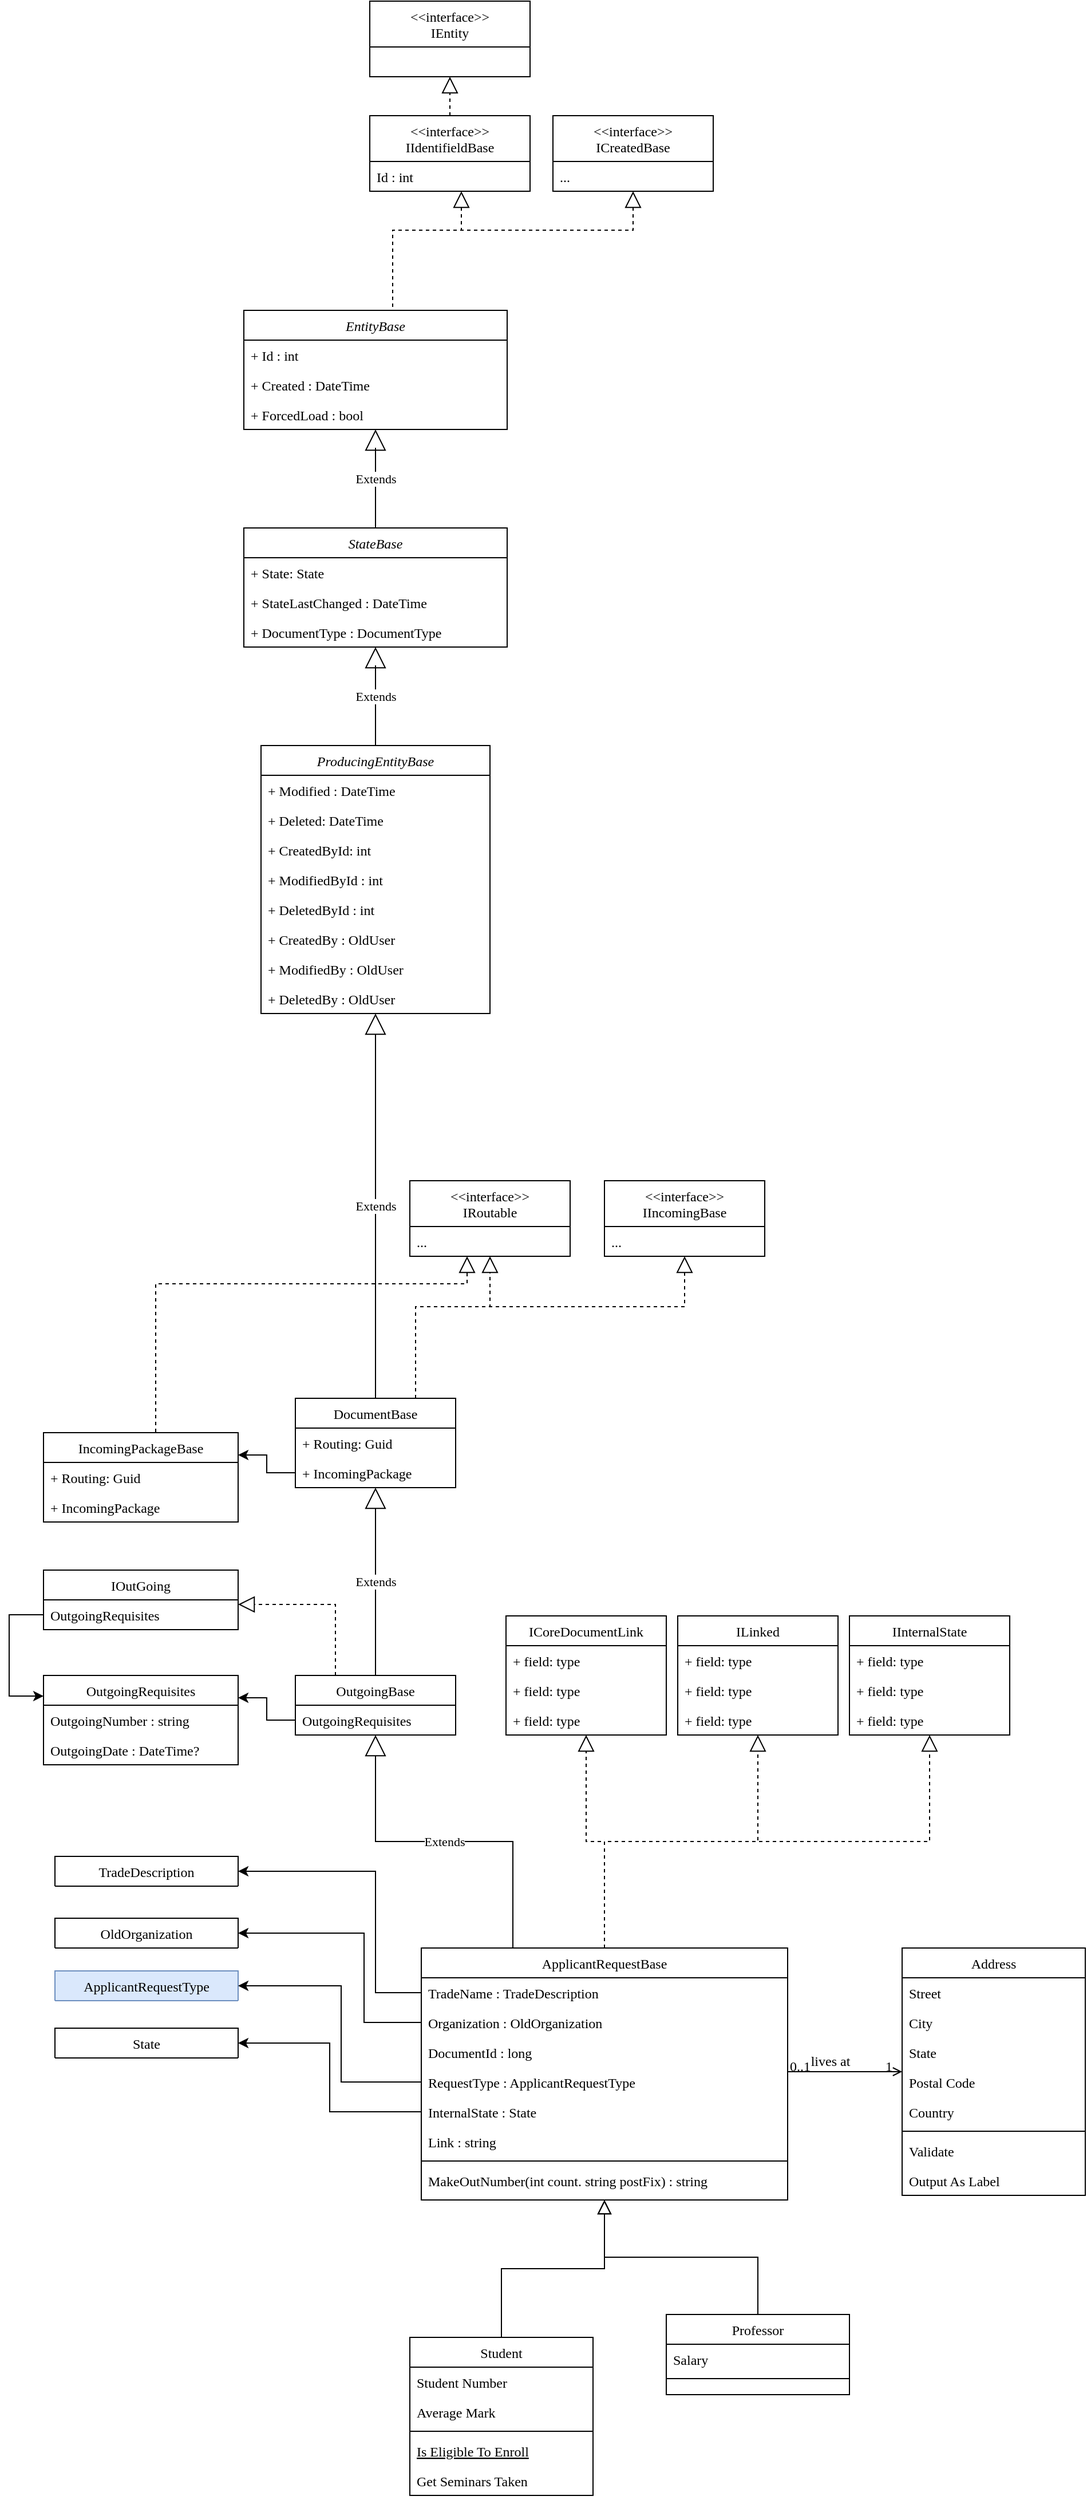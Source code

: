 <mxfile version="20.4.0" type="github">
  <diagram id="C5RBs43oDa-KdzZeNtuy" name="Page-1">
    <mxGraphModel dx="1900" dy="3337" grid="1" gridSize="10" guides="1" tooltips="1" connect="1" arrows="1" fold="1" page="1" pageScale="1" pageWidth="827" pageHeight="1169" math="0" shadow="0">
      <root>
        <mxCell id="WIyWlLk6GJQsqaUBKTNV-0" />
        <mxCell id="WIyWlLk6GJQsqaUBKTNV-1" parent="WIyWlLk6GJQsqaUBKTNV-0" />
        <mxCell id="zkfFHV4jXpPFQw0GAbJ--0" value="ApplicantRequestBase" style="swimlane;fontStyle=0;align=center;verticalAlign=top;childLayout=stackLayout;horizontal=1;startSize=26;horizontalStack=0;resizeParent=1;resizeLast=0;collapsible=1;marginBottom=0;rounded=0;shadow=0;strokeWidth=1;fontFamily=Verdana;" parent="WIyWlLk6GJQsqaUBKTNV-1" vertex="1">
          <mxGeometry x="120" y="120" width="320" height="220" as="geometry">
            <mxRectangle x="230" y="140" width="160" height="26" as="alternateBounds" />
          </mxGeometry>
        </mxCell>
        <mxCell id="zkfFHV4jXpPFQw0GAbJ--1" value="TradeName : TradeDescription" style="text;align=left;verticalAlign=top;spacingLeft=4;spacingRight=4;overflow=hidden;rotatable=0;points=[[0,0.5],[1,0.5]];portConstraint=eastwest;fontFamily=Verdana;" parent="zkfFHV4jXpPFQw0GAbJ--0" vertex="1">
          <mxGeometry y="26" width="320" height="26" as="geometry" />
        </mxCell>
        <mxCell id="zkfFHV4jXpPFQw0GAbJ--2" value="Organization : OldOrganization" style="text;align=left;verticalAlign=top;spacingLeft=4;spacingRight=4;overflow=hidden;rotatable=0;points=[[0,0.5],[1,0.5]];portConstraint=eastwest;rounded=0;shadow=0;html=0;fontFamily=Verdana;" parent="zkfFHV4jXpPFQw0GAbJ--0" vertex="1">
          <mxGeometry y="52" width="320" height="26" as="geometry" />
        </mxCell>
        <mxCell id="zkfFHV4jXpPFQw0GAbJ--3" value="DocumentId : long" style="text;align=left;verticalAlign=top;spacingLeft=4;spacingRight=4;overflow=hidden;rotatable=0;points=[[0,0.5],[1,0.5]];portConstraint=eastwest;rounded=0;shadow=0;html=0;fontFamily=Verdana;" parent="zkfFHV4jXpPFQw0GAbJ--0" vertex="1">
          <mxGeometry y="78" width="320" height="26" as="geometry" />
        </mxCell>
        <mxCell id="96hk8IAAOX7AO58MwP5Q-20" value="RequestType : ApplicantRequestType" style="text;strokeColor=none;fillColor=none;align=left;verticalAlign=top;spacingLeft=4;spacingRight=4;overflow=hidden;rotatable=0;points=[[0,0.5],[1,0.5]];portConstraint=eastwest;fontFamily=Verdana;" vertex="1" parent="zkfFHV4jXpPFQw0GAbJ--0">
          <mxGeometry y="104" width="320" height="26" as="geometry" />
        </mxCell>
        <mxCell id="96hk8IAAOX7AO58MwP5Q-19" value="InternalState : State" style="text;strokeColor=none;fillColor=none;align=left;verticalAlign=top;spacingLeft=4;spacingRight=4;overflow=hidden;rotatable=0;points=[[0,0.5],[1,0.5]];portConstraint=eastwest;fontFamily=Verdana;" vertex="1" parent="zkfFHV4jXpPFQw0GAbJ--0">
          <mxGeometry y="130" width="320" height="26" as="geometry" />
        </mxCell>
        <mxCell id="96hk8IAAOX7AO58MwP5Q-27" value="Link : string" style="text;strokeColor=none;fillColor=none;align=left;verticalAlign=top;spacingLeft=4;spacingRight=4;overflow=hidden;rotatable=0;points=[[0,0.5],[1,0.5]];portConstraint=eastwest;fontFamily=Verdana;" vertex="1" parent="zkfFHV4jXpPFQw0GAbJ--0">
          <mxGeometry y="156" width="320" height="26" as="geometry" />
        </mxCell>
        <mxCell id="zkfFHV4jXpPFQw0GAbJ--4" value="" style="line;html=1;strokeWidth=1;align=left;verticalAlign=middle;spacingTop=-1;spacingLeft=3;spacingRight=3;rotatable=0;labelPosition=right;points=[];portConstraint=eastwest;fontFamily=Verdana;" parent="zkfFHV4jXpPFQw0GAbJ--0" vertex="1">
          <mxGeometry y="182" width="320" height="8" as="geometry" />
        </mxCell>
        <mxCell id="zkfFHV4jXpPFQw0GAbJ--5" value="MakeOutNumber(int count. string postFix) : string" style="text;align=left;verticalAlign=top;spacingLeft=4;spacingRight=4;overflow=hidden;rotatable=0;points=[[0,0.5],[1,0.5]];portConstraint=eastwest;fontFamily=Verdana;" parent="zkfFHV4jXpPFQw0GAbJ--0" vertex="1">
          <mxGeometry y="190" width="320" height="26" as="geometry" />
        </mxCell>
        <mxCell id="zkfFHV4jXpPFQw0GAbJ--6" value="Student" style="swimlane;fontStyle=0;align=center;verticalAlign=top;childLayout=stackLayout;horizontal=1;startSize=26;horizontalStack=0;resizeParent=1;resizeLast=0;collapsible=1;marginBottom=0;rounded=0;shadow=0;strokeWidth=1;fontFamily=Verdana;" parent="WIyWlLk6GJQsqaUBKTNV-1" vertex="1">
          <mxGeometry x="110" y="460" width="160" height="138" as="geometry">
            <mxRectangle x="130" y="380" width="160" height="26" as="alternateBounds" />
          </mxGeometry>
        </mxCell>
        <mxCell id="zkfFHV4jXpPFQw0GAbJ--7" value="Student Number" style="text;align=left;verticalAlign=top;spacingLeft=4;spacingRight=4;overflow=hidden;rotatable=0;points=[[0,0.5],[1,0.5]];portConstraint=eastwest;fontFamily=Verdana;" parent="zkfFHV4jXpPFQw0GAbJ--6" vertex="1">
          <mxGeometry y="26" width="160" height="26" as="geometry" />
        </mxCell>
        <mxCell id="zkfFHV4jXpPFQw0GAbJ--8" value="Average Mark" style="text;align=left;verticalAlign=top;spacingLeft=4;spacingRight=4;overflow=hidden;rotatable=0;points=[[0,0.5],[1,0.5]];portConstraint=eastwest;rounded=0;shadow=0;html=0;fontFamily=Verdana;" parent="zkfFHV4jXpPFQw0GAbJ--6" vertex="1">
          <mxGeometry y="52" width="160" height="26" as="geometry" />
        </mxCell>
        <mxCell id="zkfFHV4jXpPFQw0GAbJ--9" value="" style="line;html=1;strokeWidth=1;align=left;verticalAlign=middle;spacingTop=-1;spacingLeft=3;spacingRight=3;rotatable=0;labelPosition=right;points=[];portConstraint=eastwest;fontFamily=Verdana;" parent="zkfFHV4jXpPFQw0GAbJ--6" vertex="1">
          <mxGeometry y="78" width="160" height="8" as="geometry" />
        </mxCell>
        <mxCell id="zkfFHV4jXpPFQw0GAbJ--10" value="Is Eligible To Enroll" style="text;align=left;verticalAlign=top;spacingLeft=4;spacingRight=4;overflow=hidden;rotatable=0;points=[[0,0.5],[1,0.5]];portConstraint=eastwest;fontStyle=4;fontFamily=Verdana;" parent="zkfFHV4jXpPFQw0GAbJ--6" vertex="1">
          <mxGeometry y="86" width="160" height="26" as="geometry" />
        </mxCell>
        <mxCell id="zkfFHV4jXpPFQw0GAbJ--11" value="Get Seminars Taken" style="text;align=left;verticalAlign=top;spacingLeft=4;spacingRight=4;overflow=hidden;rotatable=0;points=[[0,0.5],[1,0.5]];portConstraint=eastwest;fontFamily=Verdana;" parent="zkfFHV4jXpPFQw0GAbJ--6" vertex="1">
          <mxGeometry y="112" width="160" height="26" as="geometry" />
        </mxCell>
        <mxCell id="zkfFHV4jXpPFQw0GAbJ--12" value="" style="endArrow=block;endSize=10;endFill=0;shadow=0;strokeWidth=1;rounded=0;edgeStyle=elbowEdgeStyle;elbow=vertical;fontFamily=Verdana;" parent="WIyWlLk6GJQsqaUBKTNV-1" source="zkfFHV4jXpPFQw0GAbJ--6" target="zkfFHV4jXpPFQw0GAbJ--0" edge="1">
          <mxGeometry width="160" relative="1" as="geometry">
            <mxPoint x="200" y="203" as="sourcePoint" />
            <mxPoint x="200" y="203" as="targetPoint" />
          </mxGeometry>
        </mxCell>
        <mxCell id="zkfFHV4jXpPFQw0GAbJ--13" value="Professor" style="swimlane;fontStyle=0;align=center;verticalAlign=top;childLayout=stackLayout;horizontal=1;startSize=26;horizontalStack=0;resizeParent=1;resizeLast=0;collapsible=1;marginBottom=0;rounded=0;shadow=0;strokeWidth=1;fontFamily=Verdana;" parent="WIyWlLk6GJQsqaUBKTNV-1" vertex="1">
          <mxGeometry x="334" y="440" width="160" height="70" as="geometry">
            <mxRectangle x="340" y="380" width="170" height="26" as="alternateBounds" />
          </mxGeometry>
        </mxCell>
        <mxCell id="zkfFHV4jXpPFQw0GAbJ--14" value="Salary" style="text;align=left;verticalAlign=top;spacingLeft=4;spacingRight=4;overflow=hidden;rotatable=0;points=[[0,0.5],[1,0.5]];portConstraint=eastwest;fontFamily=Verdana;" parent="zkfFHV4jXpPFQw0GAbJ--13" vertex="1">
          <mxGeometry y="26" width="160" height="26" as="geometry" />
        </mxCell>
        <mxCell id="zkfFHV4jXpPFQw0GAbJ--15" value="" style="line;html=1;strokeWidth=1;align=left;verticalAlign=middle;spacingTop=-1;spacingLeft=3;spacingRight=3;rotatable=0;labelPosition=right;points=[];portConstraint=eastwest;fontFamily=Verdana;" parent="zkfFHV4jXpPFQw0GAbJ--13" vertex="1">
          <mxGeometry y="52" width="160" height="8" as="geometry" />
        </mxCell>
        <mxCell id="zkfFHV4jXpPFQw0GAbJ--16" value="" style="endArrow=block;endSize=10;endFill=0;shadow=0;strokeWidth=1;rounded=0;edgeStyle=elbowEdgeStyle;elbow=vertical;fontFamily=Verdana;" parent="WIyWlLk6GJQsqaUBKTNV-1" source="zkfFHV4jXpPFQw0GAbJ--13" target="zkfFHV4jXpPFQw0GAbJ--0" edge="1">
          <mxGeometry width="160" relative="1" as="geometry">
            <mxPoint x="210" y="373" as="sourcePoint" />
            <mxPoint x="310" y="271" as="targetPoint" />
          </mxGeometry>
        </mxCell>
        <mxCell id="zkfFHV4jXpPFQw0GAbJ--17" value="Address" style="swimlane;fontStyle=0;align=center;verticalAlign=top;childLayout=stackLayout;horizontal=1;startSize=26;horizontalStack=0;resizeParent=1;resizeLast=0;collapsible=1;marginBottom=0;rounded=0;shadow=0;strokeWidth=1;fontFamily=Verdana;" parent="WIyWlLk6GJQsqaUBKTNV-1" vertex="1">
          <mxGeometry x="540" y="120" width="160" height="216" as="geometry">
            <mxRectangle x="550" y="140" width="160" height="26" as="alternateBounds" />
          </mxGeometry>
        </mxCell>
        <mxCell id="zkfFHV4jXpPFQw0GAbJ--18" value="Street" style="text;align=left;verticalAlign=top;spacingLeft=4;spacingRight=4;overflow=hidden;rotatable=0;points=[[0,0.5],[1,0.5]];portConstraint=eastwest;fontFamily=Verdana;" parent="zkfFHV4jXpPFQw0GAbJ--17" vertex="1">
          <mxGeometry y="26" width="160" height="26" as="geometry" />
        </mxCell>
        <mxCell id="zkfFHV4jXpPFQw0GAbJ--19" value="City" style="text;align=left;verticalAlign=top;spacingLeft=4;spacingRight=4;overflow=hidden;rotatable=0;points=[[0,0.5],[1,0.5]];portConstraint=eastwest;rounded=0;shadow=0;html=0;fontFamily=Verdana;" parent="zkfFHV4jXpPFQw0GAbJ--17" vertex="1">
          <mxGeometry y="52" width="160" height="26" as="geometry" />
        </mxCell>
        <mxCell id="zkfFHV4jXpPFQw0GAbJ--20" value="State" style="text;align=left;verticalAlign=top;spacingLeft=4;spacingRight=4;overflow=hidden;rotatable=0;points=[[0,0.5],[1,0.5]];portConstraint=eastwest;rounded=0;shadow=0;html=0;fontFamily=Verdana;" parent="zkfFHV4jXpPFQw0GAbJ--17" vertex="1">
          <mxGeometry y="78" width="160" height="26" as="geometry" />
        </mxCell>
        <mxCell id="zkfFHV4jXpPFQw0GAbJ--21" value="Postal Code" style="text;align=left;verticalAlign=top;spacingLeft=4;spacingRight=4;overflow=hidden;rotatable=0;points=[[0,0.5],[1,0.5]];portConstraint=eastwest;rounded=0;shadow=0;html=0;fontFamily=Verdana;" parent="zkfFHV4jXpPFQw0GAbJ--17" vertex="1">
          <mxGeometry y="104" width="160" height="26" as="geometry" />
        </mxCell>
        <mxCell id="zkfFHV4jXpPFQw0GAbJ--22" value="Country" style="text;align=left;verticalAlign=top;spacingLeft=4;spacingRight=4;overflow=hidden;rotatable=0;points=[[0,0.5],[1,0.5]];portConstraint=eastwest;rounded=0;shadow=0;html=0;fontFamily=Verdana;" parent="zkfFHV4jXpPFQw0GAbJ--17" vertex="1">
          <mxGeometry y="130" width="160" height="26" as="geometry" />
        </mxCell>
        <mxCell id="zkfFHV4jXpPFQw0GAbJ--23" value="" style="line;html=1;strokeWidth=1;align=left;verticalAlign=middle;spacingTop=-1;spacingLeft=3;spacingRight=3;rotatable=0;labelPosition=right;points=[];portConstraint=eastwest;fontFamily=Verdana;" parent="zkfFHV4jXpPFQw0GAbJ--17" vertex="1">
          <mxGeometry y="156" width="160" height="8" as="geometry" />
        </mxCell>
        <mxCell id="zkfFHV4jXpPFQw0GAbJ--24" value="Validate" style="text;align=left;verticalAlign=top;spacingLeft=4;spacingRight=4;overflow=hidden;rotatable=0;points=[[0,0.5],[1,0.5]];portConstraint=eastwest;fontFamily=Verdana;" parent="zkfFHV4jXpPFQw0GAbJ--17" vertex="1">
          <mxGeometry y="164" width="160" height="26" as="geometry" />
        </mxCell>
        <mxCell id="zkfFHV4jXpPFQw0GAbJ--25" value="Output As Label" style="text;align=left;verticalAlign=top;spacingLeft=4;spacingRight=4;overflow=hidden;rotatable=0;points=[[0,0.5],[1,0.5]];portConstraint=eastwest;fontFamily=Verdana;" parent="zkfFHV4jXpPFQw0GAbJ--17" vertex="1">
          <mxGeometry y="190" width="160" height="26" as="geometry" />
        </mxCell>
        <mxCell id="zkfFHV4jXpPFQw0GAbJ--26" value="" style="endArrow=open;shadow=0;strokeWidth=1;rounded=0;endFill=1;edgeStyle=elbowEdgeStyle;elbow=vertical;fontFamily=Verdana;" parent="WIyWlLk6GJQsqaUBKTNV-1" source="zkfFHV4jXpPFQw0GAbJ--0" target="zkfFHV4jXpPFQw0GAbJ--17" edge="1">
          <mxGeometry x="0.5" y="41" relative="1" as="geometry">
            <mxPoint x="380" y="192" as="sourcePoint" />
            <mxPoint x="540" y="192" as="targetPoint" />
            <mxPoint x="-40" y="32" as="offset" />
          </mxGeometry>
        </mxCell>
        <mxCell id="zkfFHV4jXpPFQw0GAbJ--27" value="0..1" style="resizable=0;align=left;verticalAlign=bottom;labelBackgroundColor=none;fontSize=12;fontFamily=Verdana;" parent="zkfFHV4jXpPFQw0GAbJ--26" connectable="0" vertex="1">
          <mxGeometry x="-1" relative="1" as="geometry">
            <mxPoint y="4" as="offset" />
          </mxGeometry>
        </mxCell>
        <mxCell id="zkfFHV4jXpPFQw0GAbJ--28" value="1" style="resizable=0;align=right;verticalAlign=bottom;labelBackgroundColor=none;fontSize=12;fontFamily=Verdana;" parent="zkfFHV4jXpPFQw0GAbJ--26" connectable="0" vertex="1">
          <mxGeometry x="1" relative="1" as="geometry">
            <mxPoint x="-7" y="4" as="offset" />
          </mxGeometry>
        </mxCell>
        <mxCell id="zkfFHV4jXpPFQw0GAbJ--29" value="lives at" style="text;html=1;resizable=0;points=[];;align=center;verticalAlign=middle;labelBackgroundColor=none;rounded=0;shadow=0;strokeWidth=1;fontSize=12;fontFamily=Verdana;" parent="zkfFHV4jXpPFQw0GAbJ--26" vertex="1" connectable="0">
          <mxGeometry x="0.5" y="49" relative="1" as="geometry">
            <mxPoint x="-38" y="40" as="offset" />
          </mxGeometry>
        </mxCell>
        <mxCell id="96hk8IAAOX7AO58MwP5Q-0" value="TradeDescription" style="swimlane;fontStyle=0;align=center;verticalAlign=top;childLayout=stackLayout;horizontal=1;startSize=26;horizontalStack=0;resizeParent=1;resizeLast=0;collapsible=1;marginBottom=0;rounded=0;shadow=0;strokeWidth=1;fontFamily=Verdana;" vertex="1" collapsed="1" parent="WIyWlLk6GJQsqaUBKTNV-1">
          <mxGeometry x="-200" y="40" width="160" height="26" as="geometry">
            <mxRectangle x="-170" y="70" width="160" height="90" as="alternateBounds" />
          </mxGeometry>
        </mxCell>
        <mxCell id="96hk8IAAOX7AO58MwP5Q-1" value="Street" style="text;align=left;verticalAlign=top;spacingLeft=4;spacingRight=4;overflow=hidden;rotatable=0;points=[[0,0.5],[1,0.5]];portConstraint=eastwest;" vertex="1" parent="96hk8IAAOX7AO58MwP5Q-0">
          <mxGeometry y="26" width="160" height="26" as="geometry" />
        </mxCell>
        <mxCell id="96hk8IAAOX7AO58MwP5Q-6" value="" style="line;html=1;strokeWidth=1;align=left;verticalAlign=middle;spacingTop=-1;spacingLeft=3;spacingRight=3;rotatable=0;labelPosition=right;points=[];portConstraint=eastwest;" vertex="1" parent="96hk8IAAOX7AO58MwP5Q-0">
          <mxGeometry y="52" width="160" height="8" as="geometry" />
        </mxCell>
        <mxCell id="96hk8IAAOX7AO58MwP5Q-8" value="ff" style="text;align=left;verticalAlign=top;spacingLeft=4;spacingRight=4;overflow=hidden;rotatable=0;points=[[0,0.5],[1,0.5]];portConstraint=eastwest;" vertex="1" parent="96hk8IAAOX7AO58MwP5Q-0">
          <mxGeometry y="60" width="160" height="26" as="geometry" />
        </mxCell>
        <mxCell id="96hk8IAAOX7AO58MwP5Q-9" style="edgeStyle=orthogonalEdgeStyle;rounded=0;orthogonalLoop=1;jettySize=auto;html=1;entryX=1;entryY=0.5;entryDx=0;entryDy=0;fontFamily=Verdana;" edge="1" parent="WIyWlLk6GJQsqaUBKTNV-1" source="zkfFHV4jXpPFQw0GAbJ--1" target="96hk8IAAOX7AO58MwP5Q-0">
          <mxGeometry relative="1" as="geometry">
            <Array as="points">
              <mxPoint x="80" y="159" />
              <mxPoint x="80" y="53" />
            </Array>
          </mxGeometry>
        </mxCell>
        <mxCell id="96hk8IAAOX7AO58MwP5Q-10" value="OldOrganization" style="swimlane;fontStyle=0;align=center;verticalAlign=top;childLayout=stackLayout;horizontal=1;startSize=26;horizontalStack=0;resizeParent=1;resizeLast=0;collapsible=1;marginBottom=0;rounded=0;shadow=0;strokeWidth=1;fontFamily=Verdana;" vertex="1" collapsed="1" parent="WIyWlLk6GJQsqaUBKTNV-1">
          <mxGeometry x="-200" y="94" width="160" height="26" as="geometry">
            <mxRectangle x="-170" y="70" width="160" height="90" as="alternateBounds" />
          </mxGeometry>
        </mxCell>
        <mxCell id="96hk8IAAOX7AO58MwP5Q-11" value="Street" style="text;align=left;verticalAlign=top;spacingLeft=4;spacingRight=4;overflow=hidden;rotatable=0;points=[[0,0.5],[1,0.5]];portConstraint=eastwest;" vertex="1" parent="96hk8IAAOX7AO58MwP5Q-10">
          <mxGeometry y="26" width="160" height="26" as="geometry" />
        </mxCell>
        <mxCell id="96hk8IAAOX7AO58MwP5Q-12" value="" style="line;html=1;strokeWidth=1;align=left;verticalAlign=middle;spacingTop=-1;spacingLeft=3;spacingRight=3;rotatable=0;labelPosition=right;points=[];portConstraint=eastwest;" vertex="1" parent="96hk8IAAOX7AO58MwP5Q-10">
          <mxGeometry y="52" width="160" height="8" as="geometry" />
        </mxCell>
        <mxCell id="96hk8IAAOX7AO58MwP5Q-13" value="ff" style="text;align=left;verticalAlign=top;spacingLeft=4;spacingRight=4;overflow=hidden;rotatable=0;points=[[0,0.5],[1,0.5]];portConstraint=eastwest;" vertex="1" parent="96hk8IAAOX7AO58MwP5Q-10">
          <mxGeometry y="60" width="160" height="26" as="geometry" />
        </mxCell>
        <mxCell id="96hk8IAAOX7AO58MwP5Q-14" style="edgeStyle=orthogonalEdgeStyle;rounded=0;orthogonalLoop=1;jettySize=auto;html=1;entryX=1;entryY=0.5;entryDx=0;entryDy=0;fontFamily=Verdana;" edge="1" parent="WIyWlLk6GJQsqaUBKTNV-1" source="zkfFHV4jXpPFQw0GAbJ--2" target="96hk8IAAOX7AO58MwP5Q-10">
          <mxGeometry relative="1" as="geometry">
            <Array as="points">
              <mxPoint x="70" y="185" />
              <mxPoint x="70" y="107" />
            </Array>
          </mxGeometry>
        </mxCell>
        <mxCell id="96hk8IAAOX7AO58MwP5Q-15" value="ApplicantRequestType" style="swimlane;fontStyle=0;align=center;verticalAlign=top;childLayout=stackLayout;horizontal=1;startSize=26;horizontalStack=0;resizeParent=1;resizeLast=0;collapsible=1;marginBottom=0;rounded=0;shadow=0;strokeWidth=1;fillColor=#dae8fc;strokeColor=#6c8ebf;fontFamily=Verdana;" vertex="1" collapsed="1" parent="WIyWlLk6GJQsqaUBKTNV-1">
          <mxGeometry x="-200" y="140" width="160" height="26" as="geometry">
            <mxRectangle x="-170" y="70" width="160" height="90" as="alternateBounds" />
          </mxGeometry>
        </mxCell>
        <mxCell id="96hk8IAAOX7AO58MwP5Q-16" value="Street" style="text;align=left;verticalAlign=top;spacingLeft=4;spacingRight=4;overflow=hidden;rotatable=0;points=[[0,0.5],[1,0.5]];portConstraint=eastwest;" vertex="1" parent="96hk8IAAOX7AO58MwP5Q-15">
          <mxGeometry y="26" width="160" height="26" as="geometry" />
        </mxCell>
        <mxCell id="96hk8IAAOX7AO58MwP5Q-17" value="" style="line;html=1;strokeWidth=1;align=left;verticalAlign=middle;spacingTop=-1;spacingLeft=3;spacingRight=3;rotatable=0;labelPosition=right;points=[];portConstraint=eastwest;" vertex="1" parent="96hk8IAAOX7AO58MwP5Q-15">
          <mxGeometry y="52" width="160" height="8" as="geometry" />
        </mxCell>
        <mxCell id="96hk8IAAOX7AO58MwP5Q-18" value="ff" style="text;align=left;verticalAlign=top;spacingLeft=4;spacingRight=4;overflow=hidden;rotatable=0;points=[[0,0.5],[1,0.5]];portConstraint=eastwest;" vertex="1" parent="96hk8IAAOX7AO58MwP5Q-15">
          <mxGeometry y="60" width="160" height="26" as="geometry" />
        </mxCell>
        <mxCell id="96hk8IAAOX7AO58MwP5Q-21" style="edgeStyle=orthogonalEdgeStyle;rounded=0;orthogonalLoop=1;jettySize=auto;html=1;entryX=1;entryY=0.5;entryDx=0;entryDy=0;fontFamily=Verdana;" edge="1" parent="WIyWlLk6GJQsqaUBKTNV-1" source="96hk8IAAOX7AO58MwP5Q-20" target="96hk8IAAOX7AO58MwP5Q-15">
          <mxGeometry relative="1" as="geometry">
            <Array as="points">
              <mxPoint x="50" y="237" />
              <mxPoint x="50" y="153" />
            </Array>
          </mxGeometry>
        </mxCell>
        <mxCell id="96hk8IAAOX7AO58MwP5Q-22" value="State" style="swimlane;fontStyle=0;align=center;verticalAlign=top;childLayout=stackLayout;horizontal=1;startSize=26;horizontalStack=0;resizeParent=1;resizeLast=0;collapsible=1;marginBottom=0;rounded=0;shadow=0;strokeWidth=1;fontFamily=Verdana;" vertex="1" collapsed="1" parent="WIyWlLk6GJQsqaUBKTNV-1">
          <mxGeometry x="-200" y="190" width="160" height="26" as="geometry">
            <mxRectangle x="-170" y="70" width="160" height="90" as="alternateBounds" />
          </mxGeometry>
        </mxCell>
        <mxCell id="96hk8IAAOX7AO58MwP5Q-23" value="Street" style="text;align=left;verticalAlign=top;spacingLeft=4;spacingRight=4;overflow=hidden;rotatable=0;points=[[0,0.5],[1,0.5]];portConstraint=eastwest;" vertex="1" parent="96hk8IAAOX7AO58MwP5Q-22">
          <mxGeometry y="26" width="160" height="26" as="geometry" />
        </mxCell>
        <mxCell id="96hk8IAAOX7AO58MwP5Q-24" value="" style="line;html=1;strokeWidth=1;align=left;verticalAlign=middle;spacingTop=-1;spacingLeft=3;spacingRight=3;rotatable=0;labelPosition=right;points=[];portConstraint=eastwest;" vertex="1" parent="96hk8IAAOX7AO58MwP5Q-22">
          <mxGeometry y="52" width="160" height="8" as="geometry" />
        </mxCell>
        <mxCell id="96hk8IAAOX7AO58MwP5Q-25" value="ff" style="text;align=left;verticalAlign=top;spacingLeft=4;spacingRight=4;overflow=hidden;rotatable=0;points=[[0,0.5],[1,0.5]];portConstraint=eastwest;" vertex="1" parent="96hk8IAAOX7AO58MwP5Q-22">
          <mxGeometry y="60" width="160" height="26" as="geometry" />
        </mxCell>
        <mxCell id="96hk8IAAOX7AO58MwP5Q-26" style="edgeStyle=orthogonalEdgeStyle;rounded=0;orthogonalLoop=1;jettySize=auto;html=1;entryX=1;entryY=0.5;entryDx=0;entryDy=0;fontFamily=Verdana;" edge="1" parent="WIyWlLk6GJQsqaUBKTNV-1" source="96hk8IAAOX7AO58MwP5Q-19" target="96hk8IAAOX7AO58MwP5Q-22">
          <mxGeometry relative="1" as="geometry" />
        </mxCell>
        <mxCell id="96hk8IAAOX7AO58MwP5Q-30" value="OutgoingBase" style="swimlane;fontStyle=0;childLayout=stackLayout;horizontal=1;startSize=26;fillColor=none;horizontalStack=0;resizeParent=1;resizeParentMax=0;resizeLast=0;collapsible=1;marginBottom=0;fontFamily=Verdana;" vertex="1" parent="WIyWlLk6GJQsqaUBKTNV-1">
          <mxGeometry x="10" y="-118" width="140" height="52" as="geometry" />
        </mxCell>
        <mxCell id="96hk8IAAOX7AO58MwP5Q-31" value="OutgoingRequisites" style="text;strokeColor=none;fillColor=none;align=left;verticalAlign=top;spacingLeft=4;spacingRight=4;overflow=hidden;rotatable=0;points=[[0,0.5],[1,0.5]];portConstraint=eastwest;fontFamily=Verdana;" vertex="1" parent="96hk8IAAOX7AO58MwP5Q-30">
          <mxGeometry y="26" width="140" height="26" as="geometry" />
        </mxCell>
        <mxCell id="96hk8IAAOX7AO58MwP5Q-34" value="ICoreDocumentLink" style="swimlane;fontStyle=0;childLayout=stackLayout;horizontal=1;startSize=26;fillColor=none;horizontalStack=0;resizeParent=1;resizeParentMax=0;resizeLast=0;collapsible=1;marginBottom=0;fontFamily=Verdana;" vertex="1" parent="WIyWlLk6GJQsqaUBKTNV-1">
          <mxGeometry x="194" y="-170" width="140" height="104" as="geometry" />
        </mxCell>
        <mxCell id="96hk8IAAOX7AO58MwP5Q-35" value="+ field: type" style="text;strokeColor=none;fillColor=none;align=left;verticalAlign=top;spacingLeft=4;spacingRight=4;overflow=hidden;rotatable=0;points=[[0,0.5],[1,0.5]];portConstraint=eastwest;fontFamily=Verdana;" vertex="1" parent="96hk8IAAOX7AO58MwP5Q-34">
          <mxGeometry y="26" width="140" height="26" as="geometry" />
        </mxCell>
        <mxCell id="96hk8IAAOX7AO58MwP5Q-36" value="+ field: type" style="text;strokeColor=none;fillColor=none;align=left;verticalAlign=top;spacingLeft=4;spacingRight=4;overflow=hidden;rotatable=0;points=[[0,0.5],[1,0.5]];portConstraint=eastwest;fontFamily=Verdana;" vertex="1" parent="96hk8IAAOX7AO58MwP5Q-34">
          <mxGeometry y="52" width="140" height="26" as="geometry" />
        </mxCell>
        <mxCell id="96hk8IAAOX7AO58MwP5Q-37" value="+ field: type" style="text;strokeColor=none;fillColor=none;align=left;verticalAlign=top;spacingLeft=4;spacingRight=4;overflow=hidden;rotatable=0;points=[[0,0.5],[1,0.5]];portConstraint=eastwest;fontFamily=Verdana;" vertex="1" parent="96hk8IAAOX7AO58MwP5Q-34">
          <mxGeometry y="78" width="140" height="26" as="geometry" />
        </mxCell>
        <mxCell id="96hk8IAAOX7AO58MwP5Q-38" value="ILinked" style="swimlane;fontStyle=0;childLayout=stackLayout;horizontal=1;startSize=26;fillColor=none;horizontalStack=0;resizeParent=1;resizeParentMax=0;resizeLast=0;collapsible=1;marginBottom=0;fontFamily=Verdana;" vertex="1" parent="WIyWlLk6GJQsqaUBKTNV-1">
          <mxGeometry x="344" y="-170" width="140" height="104" as="geometry" />
        </mxCell>
        <mxCell id="96hk8IAAOX7AO58MwP5Q-39" value="+ field: type" style="text;strokeColor=none;fillColor=none;align=left;verticalAlign=top;spacingLeft=4;spacingRight=4;overflow=hidden;rotatable=0;points=[[0,0.5],[1,0.5]];portConstraint=eastwest;fontFamily=Verdana;" vertex="1" parent="96hk8IAAOX7AO58MwP5Q-38">
          <mxGeometry y="26" width="140" height="26" as="geometry" />
        </mxCell>
        <mxCell id="96hk8IAAOX7AO58MwP5Q-40" value="+ field: type" style="text;strokeColor=none;fillColor=none;align=left;verticalAlign=top;spacingLeft=4;spacingRight=4;overflow=hidden;rotatable=0;points=[[0,0.5],[1,0.5]];portConstraint=eastwest;fontFamily=Verdana;" vertex="1" parent="96hk8IAAOX7AO58MwP5Q-38">
          <mxGeometry y="52" width="140" height="26" as="geometry" />
        </mxCell>
        <mxCell id="96hk8IAAOX7AO58MwP5Q-41" value="+ field: type" style="text;strokeColor=none;fillColor=none;align=left;verticalAlign=top;spacingLeft=4;spacingRight=4;overflow=hidden;rotatable=0;points=[[0,0.5],[1,0.5]];portConstraint=eastwest;fontFamily=Verdana;" vertex="1" parent="96hk8IAAOX7AO58MwP5Q-38">
          <mxGeometry y="78" width="140" height="26" as="geometry" />
        </mxCell>
        <mxCell id="96hk8IAAOX7AO58MwP5Q-42" value="IInternalState" style="swimlane;fontStyle=0;childLayout=stackLayout;horizontal=1;startSize=26;fillColor=none;horizontalStack=0;resizeParent=1;resizeParentMax=0;resizeLast=0;collapsible=1;marginBottom=0;fontFamily=Verdana;" vertex="1" parent="WIyWlLk6GJQsqaUBKTNV-1">
          <mxGeometry x="494" y="-170" width="140" height="104" as="geometry" />
        </mxCell>
        <mxCell id="96hk8IAAOX7AO58MwP5Q-43" value="+ field: type" style="text;strokeColor=none;fillColor=none;align=left;verticalAlign=top;spacingLeft=4;spacingRight=4;overflow=hidden;rotatable=0;points=[[0,0.5],[1,0.5]];portConstraint=eastwest;fontFamily=Verdana;" vertex="1" parent="96hk8IAAOX7AO58MwP5Q-42">
          <mxGeometry y="26" width="140" height="26" as="geometry" />
        </mxCell>
        <mxCell id="96hk8IAAOX7AO58MwP5Q-44" value="+ field: type" style="text;strokeColor=none;fillColor=none;align=left;verticalAlign=top;spacingLeft=4;spacingRight=4;overflow=hidden;rotatable=0;points=[[0,0.5],[1,0.5]];portConstraint=eastwest;fontFamily=Verdana;" vertex="1" parent="96hk8IAAOX7AO58MwP5Q-42">
          <mxGeometry y="52" width="140" height="26" as="geometry" />
        </mxCell>
        <mxCell id="96hk8IAAOX7AO58MwP5Q-45" value="+ field: type" style="text;strokeColor=none;fillColor=none;align=left;verticalAlign=top;spacingLeft=4;spacingRight=4;overflow=hidden;rotatable=0;points=[[0,0.5],[1,0.5]];portConstraint=eastwest;fontFamily=Verdana;" vertex="1" parent="96hk8IAAOX7AO58MwP5Q-42">
          <mxGeometry y="78" width="140" height="26" as="geometry" />
        </mxCell>
        <mxCell id="96hk8IAAOX7AO58MwP5Q-46" value="DocumentBase" style="swimlane;fontStyle=0;childLayout=stackLayout;horizontal=1;startSize=26;fillColor=none;horizontalStack=0;resizeParent=1;resizeParentMax=0;resizeLast=0;collapsible=1;marginBottom=0;fontFamily=Verdana;" vertex="1" parent="WIyWlLk6GJQsqaUBKTNV-1">
          <mxGeometry x="10" y="-360" width="140" height="78" as="geometry" />
        </mxCell>
        <mxCell id="96hk8IAAOX7AO58MwP5Q-47" value="+ Routing: Guid" style="text;strokeColor=none;fillColor=none;align=left;verticalAlign=top;spacingLeft=4;spacingRight=4;overflow=hidden;rotatable=0;points=[[0,0.5],[1,0.5]];portConstraint=eastwest;fontFamily=Verdana;" vertex="1" parent="96hk8IAAOX7AO58MwP5Q-46">
          <mxGeometry y="26" width="140" height="26" as="geometry" />
        </mxCell>
        <mxCell id="96hk8IAAOX7AO58MwP5Q-48" value="+ IncomingPackage" style="text;strokeColor=none;fillColor=none;align=left;verticalAlign=top;spacingLeft=4;spacingRight=4;overflow=hidden;rotatable=0;points=[[0,0.5],[1,0.5]];portConstraint=eastwest;fontFamily=Verdana;" vertex="1" parent="96hk8IAAOX7AO58MwP5Q-46">
          <mxGeometry y="52" width="140" height="26" as="geometry" />
        </mxCell>
        <mxCell id="96hk8IAAOX7AO58MwP5Q-50" value="OutgoingRequisites" style="swimlane;fontStyle=0;childLayout=stackLayout;horizontal=1;startSize=26;fillColor=none;horizontalStack=0;resizeParent=1;resizeParentMax=0;resizeLast=0;collapsible=1;marginBottom=0;fontFamily=Verdana;" vertex="1" parent="WIyWlLk6GJQsqaUBKTNV-1">
          <mxGeometry x="-210" y="-118" width="170" height="78" as="geometry">
            <mxRectangle x="-210" y="-170" width="160" height="30" as="alternateBounds" />
          </mxGeometry>
        </mxCell>
        <mxCell id="96hk8IAAOX7AO58MwP5Q-51" value="OutgoingNumber : string" style="text;strokeColor=none;fillColor=none;align=left;verticalAlign=top;spacingLeft=4;spacingRight=4;overflow=hidden;rotatable=0;points=[[0,0.5],[1,0.5]];portConstraint=eastwest;fontFamily=Verdana;" vertex="1" parent="96hk8IAAOX7AO58MwP5Q-50">
          <mxGeometry y="26" width="170" height="26" as="geometry" />
        </mxCell>
        <mxCell id="96hk8IAAOX7AO58MwP5Q-113" value="OutgoingDate : DateTime?" style="text;strokeColor=none;fillColor=none;align=left;verticalAlign=top;spacingLeft=4;spacingRight=4;overflow=hidden;rotatable=0;points=[[0,0.5],[1,0.5]];portConstraint=eastwest;fontFamily=Verdana;" vertex="1" parent="96hk8IAAOX7AO58MwP5Q-50">
          <mxGeometry y="52" width="170" height="26" as="geometry" />
        </mxCell>
        <mxCell id="96hk8IAAOX7AO58MwP5Q-52" style="edgeStyle=orthogonalEdgeStyle;rounded=0;orthogonalLoop=1;jettySize=auto;html=1;exitX=0;exitY=0.5;exitDx=0;exitDy=0;entryX=1;entryY=0.25;entryDx=0;entryDy=0;fontFamily=Verdana;" edge="1" parent="WIyWlLk6GJQsqaUBKTNV-1" source="96hk8IAAOX7AO58MwP5Q-31" target="96hk8IAAOX7AO58MwP5Q-50">
          <mxGeometry relative="1" as="geometry" />
        </mxCell>
        <mxCell id="96hk8IAAOX7AO58MwP5Q-53" value="IOutGoing" style="swimlane;fontStyle=0;childLayout=stackLayout;horizontal=1;startSize=26;fillColor=none;horizontalStack=0;resizeParent=1;resizeParentMax=0;resizeLast=0;collapsible=1;marginBottom=0;fontFamily=Verdana;" vertex="1" parent="WIyWlLk6GJQsqaUBKTNV-1">
          <mxGeometry x="-210" y="-210" width="170" height="52" as="geometry" />
        </mxCell>
        <mxCell id="96hk8IAAOX7AO58MwP5Q-54" value="OutgoingRequisites" style="text;strokeColor=none;fillColor=none;align=left;verticalAlign=top;spacingLeft=4;spacingRight=4;overflow=hidden;rotatable=0;points=[[0,0.5],[1,0.5]];portConstraint=eastwest;fontFamily=Verdana;" vertex="1" parent="96hk8IAAOX7AO58MwP5Q-53">
          <mxGeometry y="26" width="170" height="26" as="geometry" />
        </mxCell>
        <mxCell id="96hk8IAAOX7AO58MwP5Q-57" value="Extends" style="endArrow=block;endSize=16;endFill=0;html=1;rounded=0;fontFamily=Verdana;exitX=0.25;exitY=0;exitDx=0;exitDy=0;edgeStyle=orthogonalEdgeStyle;" edge="1" parent="WIyWlLk6GJQsqaUBKTNV-1" source="zkfFHV4jXpPFQw0GAbJ--0" target="96hk8IAAOX7AO58MwP5Q-30">
          <mxGeometry width="160" relative="1" as="geometry">
            <mxPoint x="360" y="10" as="sourcePoint" />
            <mxPoint x="520" y="10" as="targetPoint" />
          </mxGeometry>
        </mxCell>
        <mxCell id="96hk8IAAOX7AO58MwP5Q-58" value="" style="endArrow=block;dashed=1;endFill=0;endSize=12;html=1;rounded=0;fontFamily=Verdana;edgeStyle=orthogonalEdgeStyle;exitX=0.5;exitY=0;exitDx=0;exitDy=0;" edge="1" parent="WIyWlLk6GJQsqaUBKTNV-1" source="zkfFHV4jXpPFQw0GAbJ--0" target="96hk8IAAOX7AO58MwP5Q-34">
          <mxGeometry width="160" relative="1" as="geometry">
            <mxPoint x="340" y="52.5" as="sourcePoint" />
            <mxPoint x="500" y="52.5" as="targetPoint" />
          </mxGeometry>
        </mxCell>
        <mxCell id="96hk8IAAOX7AO58MwP5Q-59" value="Extends" style="endArrow=block;endSize=16;endFill=0;html=1;rounded=0;fontFamily=Verdana;exitX=0.5;exitY=0;exitDx=0;exitDy=0;edgeStyle=orthogonalEdgeStyle;" edge="1" parent="WIyWlLk6GJQsqaUBKTNV-1" source="96hk8IAAOX7AO58MwP5Q-30" target="96hk8IAAOX7AO58MwP5Q-46">
          <mxGeometry width="160" relative="1" as="geometry">
            <mxPoint x="210" y="130" as="sourcePoint" />
            <mxPoint x="90" y="-56" as="targetPoint" />
            <Array as="points">
              <mxPoint x="80" y="-260" />
              <mxPoint x="80" y="-260" />
            </Array>
          </mxGeometry>
        </mxCell>
        <mxCell id="96hk8IAAOX7AO58MwP5Q-60" value="" style="endArrow=block;dashed=1;endFill=0;endSize=12;html=1;rounded=0;fontFamily=Verdana;edgeStyle=orthogonalEdgeStyle;exitX=0.5;exitY=0;exitDx=0;exitDy=0;" edge="1" parent="WIyWlLk6GJQsqaUBKTNV-1" source="zkfFHV4jXpPFQw0GAbJ--0" target="96hk8IAAOX7AO58MwP5Q-38">
          <mxGeometry width="160" relative="1" as="geometry">
            <mxPoint x="350" y="62.5" as="sourcePoint" />
            <mxPoint x="510" y="62.5" as="targetPoint" />
          </mxGeometry>
        </mxCell>
        <mxCell id="96hk8IAAOX7AO58MwP5Q-61" value="" style="endArrow=block;dashed=1;endFill=0;endSize=12;html=1;rounded=0;fontFamily=Verdana;edgeStyle=orthogonalEdgeStyle;exitX=0.5;exitY=0;exitDx=0;exitDy=0;" edge="1" parent="WIyWlLk6GJQsqaUBKTNV-1" source="zkfFHV4jXpPFQw0GAbJ--0" target="96hk8IAAOX7AO58MwP5Q-42">
          <mxGeometry width="160" relative="1" as="geometry">
            <mxPoint x="360" y="72.5" as="sourcePoint" />
            <mxPoint x="520" y="72.5" as="targetPoint" />
          </mxGeometry>
        </mxCell>
        <mxCell id="96hk8IAAOX7AO58MwP5Q-62" value="" style="endArrow=block;dashed=1;endFill=0;endSize=12;html=1;rounded=0;fontFamily=Verdana;edgeStyle=orthogonalEdgeStyle;exitX=0.25;exitY=0;exitDx=0;exitDy=0;" edge="1" parent="WIyWlLk6GJQsqaUBKTNV-1" source="96hk8IAAOX7AO58MwP5Q-30" target="96hk8IAAOX7AO58MwP5Q-53">
          <mxGeometry width="160" relative="1" as="geometry">
            <mxPoint x="290" y="130" as="sourcePoint" />
            <mxPoint x="274" y="-56" as="targetPoint" />
            <Array as="points">
              <mxPoint x="45" y="-180" />
              <mxPoint x="-130" y="-180" />
            </Array>
          </mxGeometry>
        </mxCell>
        <mxCell id="96hk8IAAOX7AO58MwP5Q-63" value="IncomingPackageBase" style="swimlane;fontStyle=0;childLayout=stackLayout;horizontal=1;startSize=26;fillColor=none;horizontalStack=0;resizeParent=1;resizeParentMax=0;resizeLast=0;collapsible=1;marginBottom=0;fontFamily=Verdana;" vertex="1" parent="WIyWlLk6GJQsqaUBKTNV-1">
          <mxGeometry x="-210" y="-330" width="170" height="78" as="geometry" />
        </mxCell>
        <mxCell id="96hk8IAAOX7AO58MwP5Q-64" value="+ Routing: Guid" style="text;strokeColor=none;fillColor=none;align=left;verticalAlign=top;spacingLeft=4;spacingRight=4;overflow=hidden;rotatable=0;points=[[0,0.5],[1,0.5]];portConstraint=eastwest;fontFamily=Verdana;" vertex="1" parent="96hk8IAAOX7AO58MwP5Q-63">
          <mxGeometry y="26" width="170" height="26" as="geometry" />
        </mxCell>
        <mxCell id="96hk8IAAOX7AO58MwP5Q-65" value="+ IncomingPackage" style="text;strokeColor=none;fillColor=none;align=left;verticalAlign=top;spacingLeft=4;spacingRight=4;overflow=hidden;rotatable=0;points=[[0,0.5],[1,0.5]];portConstraint=eastwest;fontFamily=Verdana;" vertex="1" parent="96hk8IAAOX7AO58MwP5Q-63">
          <mxGeometry y="52" width="170" height="26" as="geometry" />
        </mxCell>
        <mxCell id="96hk8IAAOX7AO58MwP5Q-66" value="ProducingEntityBase" style="swimlane;fontStyle=2;childLayout=stackLayout;horizontal=1;startSize=26;fillColor=none;horizontalStack=0;resizeParent=1;resizeParentMax=0;resizeLast=0;collapsible=1;marginBottom=0;fontFamily=Verdana;" vertex="1" parent="WIyWlLk6GJQsqaUBKTNV-1">
          <mxGeometry x="-20" y="-930" width="200" height="234" as="geometry" />
        </mxCell>
        <mxCell id="96hk8IAAOX7AO58MwP5Q-81" value="+ Modified : DateTime" style="text;strokeColor=none;fillColor=none;align=left;verticalAlign=top;spacingLeft=4;spacingRight=4;overflow=hidden;rotatable=0;points=[[0,0.5],[1,0.5]];portConstraint=eastwest;fontFamily=Verdana;" vertex="1" parent="96hk8IAAOX7AO58MwP5Q-66">
          <mxGeometry y="26" width="200" height="26" as="geometry" />
        </mxCell>
        <mxCell id="96hk8IAAOX7AO58MwP5Q-85" value="+ Deleted: DateTime" style="text;strokeColor=none;fillColor=none;align=left;verticalAlign=top;spacingLeft=4;spacingRight=4;overflow=hidden;rotatable=0;points=[[0,0.5],[1,0.5]];portConstraint=eastwest;fontFamily=Verdana;" vertex="1" parent="96hk8IAAOX7AO58MwP5Q-66">
          <mxGeometry y="52" width="200" height="26" as="geometry" />
        </mxCell>
        <mxCell id="96hk8IAAOX7AO58MwP5Q-67" value="+ CreatedById: int" style="text;strokeColor=none;fillColor=none;align=left;verticalAlign=top;spacingLeft=4;spacingRight=4;overflow=hidden;rotatable=0;points=[[0,0.5],[1,0.5]];portConstraint=eastwest;fontFamily=Verdana;" vertex="1" parent="96hk8IAAOX7AO58MwP5Q-66">
          <mxGeometry y="78" width="200" height="26" as="geometry" />
        </mxCell>
        <mxCell id="96hk8IAAOX7AO58MwP5Q-83" value="+ ModifiedById : int" style="text;strokeColor=none;fillColor=none;align=left;verticalAlign=top;spacingLeft=4;spacingRight=4;overflow=hidden;rotatable=0;points=[[0,0.5],[1,0.5]];portConstraint=eastwest;fontFamily=Verdana;" vertex="1" parent="96hk8IAAOX7AO58MwP5Q-66">
          <mxGeometry y="104" width="200" height="26" as="geometry" />
        </mxCell>
        <mxCell id="96hk8IAAOX7AO58MwP5Q-86" value="+ DeletedById : int" style="text;strokeColor=none;fillColor=none;align=left;verticalAlign=top;spacingLeft=4;spacingRight=4;overflow=hidden;rotatable=0;points=[[0,0.5],[1,0.5]];portConstraint=eastwest;fontFamily=Verdana;" vertex="1" parent="96hk8IAAOX7AO58MwP5Q-66">
          <mxGeometry y="130" width="200" height="26" as="geometry" />
        </mxCell>
        <mxCell id="96hk8IAAOX7AO58MwP5Q-68" value="+ CreatedBy : OldUser" style="text;strokeColor=none;fillColor=none;align=left;verticalAlign=top;spacingLeft=4;spacingRight=4;overflow=hidden;rotatable=0;points=[[0,0.5],[1,0.5]];portConstraint=eastwest;fontFamily=Verdana;" vertex="1" parent="96hk8IAAOX7AO58MwP5Q-66">
          <mxGeometry y="156" width="200" height="26" as="geometry" />
        </mxCell>
        <mxCell id="96hk8IAAOX7AO58MwP5Q-80" value="+ ModifiedBy : OldUser" style="text;strokeColor=none;fillColor=none;align=left;verticalAlign=top;spacingLeft=4;spacingRight=4;overflow=hidden;rotatable=0;points=[[0,0.5],[1,0.5]];portConstraint=eastwest;fontFamily=Verdana;" vertex="1" parent="96hk8IAAOX7AO58MwP5Q-66">
          <mxGeometry y="182" width="200" height="26" as="geometry" />
        </mxCell>
        <mxCell id="96hk8IAAOX7AO58MwP5Q-84" value="+ DeletedBy : OldUser" style="text;strokeColor=none;fillColor=none;align=left;verticalAlign=top;spacingLeft=4;spacingRight=4;overflow=hidden;rotatable=0;points=[[0,0.5],[1,0.5]];portConstraint=eastwest;fontFamily=Verdana;" vertex="1" parent="96hk8IAAOX7AO58MwP5Q-66">
          <mxGeometry y="208" width="200" height="26" as="geometry" />
        </mxCell>
        <mxCell id="96hk8IAAOX7AO58MwP5Q-69" value="&lt;&lt;interface&gt;&gt;&#xa;IRoutable" style="swimlane;fontStyle=0;childLayout=stackLayout;horizontal=1;startSize=40;fillColor=none;horizontalStack=0;resizeParent=1;resizeParentMax=0;resizeLast=0;collapsible=1;marginBottom=0;fontFamily=Verdana;" vertex="1" parent="WIyWlLk6GJQsqaUBKTNV-1">
          <mxGeometry x="110" y="-550" width="140" height="66" as="geometry" />
        </mxCell>
        <mxCell id="96hk8IAAOX7AO58MwP5Q-70" value="..." style="text;strokeColor=none;fillColor=none;align=left;verticalAlign=top;spacingLeft=4;spacingRight=4;overflow=hidden;rotatable=0;points=[[0,0.5],[1,0.5]];portConstraint=eastwest;fontFamily=Verdana;" vertex="1" parent="96hk8IAAOX7AO58MwP5Q-69">
          <mxGeometry y="40" width="140" height="26" as="geometry" />
        </mxCell>
        <mxCell id="96hk8IAAOX7AO58MwP5Q-72" value="&lt;&lt;interface&gt;&gt;&#xa;IIncomingBase" style="swimlane;fontStyle=0;childLayout=stackLayout;horizontal=1;startSize=40;fillColor=none;horizontalStack=0;resizeParent=1;resizeParentMax=0;resizeLast=0;collapsible=1;marginBottom=0;fontFamily=Verdana;" vertex="1" parent="WIyWlLk6GJQsqaUBKTNV-1">
          <mxGeometry x="280" y="-550" width="140" height="66" as="geometry" />
        </mxCell>
        <mxCell id="96hk8IAAOX7AO58MwP5Q-73" value="..." style="text;strokeColor=none;fillColor=none;align=left;verticalAlign=top;spacingLeft=4;spacingRight=4;overflow=hidden;rotatable=0;points=[[0,0.5],[1,0.5]];portConstraint=eastwest;fontFamily=Verdana;" vertex="1" parent="96hk8IAAOX7AO58MwP5Q-72">
          <mxGeometry y="40" width="140" height="26" as="geometry" />
        </mxCell>
        <mxCell id="96hk8IAAOX7AO58MwP5Q-75" value="Extends" style="endArrow=block;endSize=16;endFill=0;html=1;rounded=0;fontFamily=Verdana;exitX=0.5;exitY=0;exitDx=0;exitDy=0;edgeStyle=orthogonalEdgeStyle;" edge="1" parent="WIyWlLk6GJQsqaUBKTNV-1" source="96hk8IAAOX7AO58MwP5Q-46" target="96hk8IAAOX7AO58MwP5Q-66">
          <mxGeometry width="160" relative="1" as="geometry">
            <mxPoint x="90" y="-108" as="sourcePoint" />
            <mxPoint y="-272" as="targetPoint" />
            <Array as="points">
              <mxPoint x="80" y="-620" />
              <mxPoint x="80" y="-620" />
            </Array>
          </mxGeometry>
        </mxCell>
        <mxCell id="96hk8IAAOX7AO58MwP5Q-76" style="edgeStyle=orthogonalEdgeStyle;rounded=0;orthogonalLoop=1;jettySize=auto;html=1;exitX=0;exitY=0.5;exitDx=0;exitDy=0;entryX=1;entryY=0.25;entryDx=0;entryDy=0;fontFamily=Verdana;" edge="1" parent="WIyWlLk6GJQsqaUBKTNV-1" source="96hk8IAAOX7AO58MwP5Q-48" target="96hk8IAAOX7AO58MwP5Q-63">
          <mxGeometry relative="1" as="geometry" />
        </mxCell>
        <mxCell id="96hk8IAAOX7AO58MwP5Q-77" value="" style="endArrow=block;dashed=1;endFill=0;endSize=12;html=1;rounded=0;fontFamily=Verdana;edgeStyle=orthogonalEdgeStyle;exitX=0.75;exitY=0;exitDx=0;exitDy=0;" edge="1" parent="WIyWlLk6GJQsqaUBKTNV-1" source="96hk8IAAOX7AO58MwP5Q-46" target="96hk8IAAOX7AO58MwP5Q-69">
          <mxGeometry width="160" relative="1" as="geometry">
            <mxPoint x="125" y="-108" as="sourcePoint" />
            <mxPoint x="190" y="-246" as="targetPoint" />
            <Array as="points">
              <mxPoint x="115" y="-440" />
              <mxPoint x="180" y="-440" />
            </Array>
          </mxGeometry>
        </mxCell>
        <mxCell id="96hk8IAAOX7AO58MwP5Q-78" value="" style="endArrow=block;dashed=1;endFill=0;endSize=12;html=1;rounded=0;fontFamily=Verdana;edgeStyle=orthogonalEdgeStyle;exitX=0.75;exitY=0;exitDx=0;exitDy=0;" edge="1" parent="WIyWlLk6GJQsqaUBKTNV-1" source="96hk8IAAOX7AO58MwP5Q-46" target="96hk8IAAOX7AO58MwP5Q-72">
          <mxGeometry width="160" relative="1" as="geometry">
            <mxPoint x="35" y="-350" as="sourcePoint" />
            <mxPoint x="120" y="-484" as="targetPoint" />
            <Array as="points">
              <mxPoint x="115" y="-440" />
              <mxPoint x="350" y="-440" />
            </Array>
          </mxGeometry>
        </mxCell>
        <mxCell id="96hk8IAAOX7AO58MwP5Q-79" value="" style="endArrow=block;dashed=1;endFill=0;endSize=12;html=1;rounded=0;fontFamily=Verdana;edgeStyle=orthogonalEdgeStyle;exitX=0.75;exitY=0;exitDx=0;exitDy=0;" edge="1" parent="WIyWlLk6GJQsqaUBKTNV-1" source="96hk8IAAOX7AO58MwP5Q-63" target="96hk8IAAOX7AO58MwP5Q-69">
          <mxGeometry width="160" relative="1" as="geometry">
            <mxPoint x="35" y="-350" as="sourcePoint" />
            <mxPoint x="120" y="-644.0" as="targetPoint" />
            <Array as="points">
              <mxPoint x="-112" y="-460" />
              <mxPoint x="160" y="-460" />
            </Array>
          </mxGeometry>
        </mxCell>
        <mxCell id="96hk8IAAOX7AO58MwP5Q-88" value="StateBase" style="swimlane;fontStyle=2;childLayout=stackLayout;horizontal=1;startSize=26;fillColor=none;horizontalStack=0;resizeParent=1;resizeParentMax=0;resizeLast=0;collapsible=1;marginBottom=0;fontFamily=Verdana;" vertex="1" parent="WIyWlLk6GJQsqaUBKTNV-1">
          <mxGeometry x="-35" y="-1120" width="230" height="104" as="geometry" />
        </mxCell>
        <mxCell id="96hk8IAAOX7AO58MwP5Q-89" value="+ State: State" style="text;strokeColor=none;fillColor=none;align=left;verticalAlign=top;spacingLeft=4;spacingRight=4;overflow=hidden;rotatable=0;points=[[0,0.5],[1,0.5]];portConstraint=eastwest;fontFamily=Verdana;" vertex="1" parent="96hk8IAAOX7AO58MwP5Q-88">
          <mxGeometry y="26" width="230" height="26" as="geometry" />
        </mxCell>
        <mxCell id="96hk8IAAOX7AO58MwP5Q-90" value="+ StateLastChanged : DateTime" style="text;strokeColor=none;fillColor=none;align=left;verticalAlign=top;spacingLeft=4;spacingRight=4;overflow=hidden;rotatable=0;points=[[0,0.5],[1,0.5]];portConstraint=eastwest;fontFamily=Verdana;" vertex="1" parent="96hk8IAAOX7AO58MwP5Q-88">
          <mxGeometry y="52" width="230" height="26" as="geometry" />
        </mxCell>
        <mxCell id="96hk8IAAOX7AO58MwP5Q-91" value="+ DocumentType : DocumentType" style="text;strokeColor=none;fillColor=none;align=left;verticalAlign=top;spacingLeft=4;spacingRight=4;overflow=hidden;rotatable=0;points=[[0,0.5],[1,0.5]];portConstraint=eastwest;fontFamily=Verdana;" vertex="1" parent="96hk8IAAOX7AO58MwP5Q-88">
          <mxGeometry y="78" width="230" height="26" as="geometry" />
        </mxCell>
        <mxCell id="96hk8IAAOX7AO58MwP5Q-97" value="Extends" style="endArrow=block;endSize=16;endFill=0;html=1;rounded=0;fontFamily=Verdana;exitX=0.5;exitY=0;exitDx=0;exitDy=0;edgeStyle=orthogonalEdgeStyle;" edge="1" parent="WIyWlLk6GJQsqaUBKTNV-1" source="96hk8IAAOX7AO58MwP5Q-66" target="96hk8IAAOX7AO58MwP5Q-88">
          <mxGeometry width="160" relative="1" as="geometry">
            <mxPoint x="-10" y="-976" as="sourcePoint" />
            <mxPoint x="-100" y="-1140" as="targetPoint" />
            <Array as="points">
              <mxPoint x="80" y="-1000" />
              <mxPoint x="80" y="-1000" />
            </Array>
          </mxGeometry>
        </mxCell>
        <mxCell id="96hk8IAAOX7AO58MwP5Q-98" value="EntityBase" style="swimlane;fontStyle=2;childLayout=stackLayout;horizontal=1;startSize=26;fillColor=none;horizontalStack=0;resizeParent=1;resizeParentMax=0;resizeLast=0;collapsible=1;marginBottom=0;fontFamily=Verdana;" vertex="1" parent="WIyWlLk6GJQsqaUBKTNV-1">
          <mxGeometry x="-35" y="-1310" width="230" height="104" as="geometry" />
        </mxCell>
        <mxCell id="96hk8IAAOX7AO58MwP5Q-99" value="+ Id : int" style="text;strokeColor=none;fillColor=none;align=left;verticalAlign=top;spacingLeft=4;spacingRight=4;overflow=hidden;rotatable=0;points=[[0,0.5],[1,0.5]];portConstraint=eastwest;fontFamily=Verdana;" vertex="1" parent="96hk8IAAOX7AO58MwP5Q-98">
          <mxGeometry y="26" width="230" height="26" as="geometry" />
        </mxCell>
        <mxCell id="96hk8IAAOX7AO58MwP5Q-100" value="+ Created : DateTime" style="text;strokeColor=none;fillColor=none;align=left;verticalAlign=top;spacingLeft=4;spacingRight=4;overflow=hidden;rotatable=0;points=[[0,0.5],[1,0.5]];portConstraint=eastwest;fontFamily=Verdana;" vertex="1" parent="96hk8IAAOX7AO58MwP5Q-98">
          <mxGeometry y="52" width="230" height="26" as="geometry" />
        </mxCell>
        <mxCell id="96hk8IAAOX7AO58MwP5Q-101" value="+ ForcedLoad : bool" style="text;strokeColor=none;fillColor=none;align=left;verticalAlign=top;spacingLeft=4;spacingRight=4;overflow=hidden;rotatable=0;points=[[0,0.5],[1,0.5]];portConstraint=eastwest;fontFamily=Verdana;" vertex="1" parent="96hk8IAAOX7AO58MwP5Q-98">
          <mxGeometry y="78" width="230" height="26" as="geometry" />
        </mxCell>
        <mxCell id="96hk8IAAOX7AO58MwP5Q-102" value="Extends" style="endArrow=block;endSize=16;endFill=0;html=1;rounded=0;fontFamily=Verdana;exitX=0.5;exitY=0;exitDx=0;exitDy=0;edgeStyle=orthogonalEdgeStyle;" edge="1" parent="WIyWlLk6GJQsqaUBKTNV-1" source="96hk8IAAOX7AO58MwP5Q-88" target="96hk8IAAOX7AO58MwP5Q-98">
          <mxGeometry width="160" relative="1" as="geometry">
            <mxPoint x="210" y="-888" as="sourcePoint" />
            <mxPoint x="110" y="-1046" as="targetPoint" />
            <Array as="points">
              <mxPoint x="80" y="-1190" />
              <mxPoint x="80" y="-1190" />
            </Array>
          </mxGeometry>
        </mxCell>
        <mxCell id="96hk8IAAOX7AO58MwP5Q-103" value="&lt;&lt;interface&gt;&gt;&#xa;IIdentifieldBase" style="swimlane;fontStyle=0;childLayout=stackLayout;horizontal=1;startSize=40;fillColor=none;horizontalStack=0;resizeParent=1;resizeParentMax=0;resizeLast=0;collapsible=1;marginBottom=0;fontFamily=Verdana;" vertex="1" parent="WIyWlLk6GJQsqaUBKTNV-1">
          <mxGeometry x="75" y="-1480" width="140" height="66" as="geometry" />
        </mxCell>
        <mxCell id="96hk8IAAOX7AO58MwP5Q-104" value="Id : int" style="text;strokeColor=none;fillColor=none;align=left;verticalAlign=top;spacingLeft=4;spacingRight=4;overflow=hidden;rotatable=0;points=[[0,0.5],[1,0.5]];portConstraint=eastwest;fontFamily=Verdana;" vertex="1" parent="96hk8IAAOX7AO58MwP5Q-103">
          <mxGeometry y="40" width="140" height="26" as="geometry" />
        </mxCell>
        <mxCell id="96hk8IAAOX7AO58MwP5Q-105" value="&lt;&lt;interface&gt;&gt;&#xa;ICreatedBase" style="swimlane;fontStyle=0;childLayout=stackLayout;horizontal=1;startSize=40;fillColor=none;horizontalStack=0;resizeParent=1;resizeParentMax=0;resizeLast=0;collapsible=1;marginBottom=0;fontFamily=Verdana;" vertex="1" parent="WIyWlLk6GJQsqaUBKTNV-1">
          <mxGeometry x="235" y="-1480" width="140" height="66" as="geometry" />
        </mxCell>
        <mxCell id="96hk8IAAOX7AO58MwP5Q-106" value="..." style="text;strokeColor=none;fillColor=none;align=left;verticalAlign=top;spacingLeft=4;spacingRight=4;overflow=hidden;rotatable=0;points=[[0,0.5],[1,0.5]];portConstraint=eastwest;fontFamily=Verdana;" vertex="1" parent="96hk8IAAOX7AO58MwP5Q-105">
          <mxGeometry y="40" width="140" height="26" as="geometry" />
        </mxCell>
        <mxCell id="96hk8IAAOX7AO58MwP5Q-107" value="" style="endArrow=block;dashed=1;endFill=0;endSize=12;html=1;rounded=0;fontFamily=Verdana;edgeStyle=orthogonalEdgeStyle;exitX=0.5;exitY=0;exitDx=0;exitDy=0;" edge="1" parent="WIyWlLk6GJQsqaUBKTNV-1" source="96hk8IAAOX7AO58MwP5Q-98" target="96hk8IAAOX7AO58MwP5Q-103">
          <mxGeometry width="160" relative="1" as="geometry">
            <mxPoint x="235" y="-1016" as="sourcePoint" />
            <mxPoint x="537.5" y="-1340.0" as="targetPoint" />
            <Array as="points">
              <mxPoint x="95" y="-1380" />
              <mxPoint x="155" y="-1380" />
            </Array>
          </mxGeometry>
        </mxCell>
        <mxCell id="96hk8IAAOX7AO58MwP5Q-108" value="" style="endArrow=block;dashed=1;endFill=0;endSize=12;html=1;rounded=0;fontFamily=Verdana;edgeStyle=orthogonalEdgeStyle;exitX=0.5;exitY=0;exitDx=0;exitDy=0;" edge="1" parent="WIyWlLk6GJQsqaUBKTNV-1" source="96hk8IAAOX7AO58MwP5Q-98" target="96hk8IAAOX7AO58MwP5Q-105">
          <mxGeometry width="160" relative="1" as="geometry">
            <mxPoint x="105" y="-1340.0" as="sourcePoint" />
            <mxPoint x="165" y="-1404.0" as="targetPoint" />
            <Array as="points">
              <mxPoint x="95" y="-1380" />
              <mxPoint x="305" y="-1380" />
            </Array>
          </mxGeometry>
        </mxCell>
        <mxCell id="96hk8IAAOX7AO58MwP5Q-109" value="&lt;&lt;interface&gt;&gt;&#xa;IEntity" style="swimlane;fontStyle=0;childLayout=stackLayout;horizontal=1;startSize=40;fillColor=none;horizontalStack=0;resizeParent=1;resizeParentMax=0;resizeLast=0;collapsible=1;marginBottom=0;fontFamily=Verdana;" vertex="1" parent="WIyWlLk6GJQsqaUBKTNV-1">
          <mxGeometry x="75" y="-1580" width="140" height="66" as="geometry" />
        </mxCell>
        <mxCell id="96hk8IAAOX7AO58MwP5Q-111" value="" style="endArrow=block;dashed=1;endFill=0;endSize=12;html=1;rounded=0;fontFamily=Verdana;edgeStyle=orthogonalEdgeStyle;exitX=0.5;exitY=0;exitDx=0;exitDy=0;" edge="1" parent="WIyWlLk6GJQsqaUBKTNV-1" source="96hk8IAAOX7AO58MwP5Q-103" target="96hk8IAAOX7AO58MwP5Q-109">
          <mxGeometry width="160" relative="1" as="geometry">
            <mxPoint x="-65" y="-1482" as="sourcePoint" />
            <mxPoint x="315" y="-1404" as="targetPoint" />
            <Array as="points">
              <mxPoint x="145" y="-1490" />
              <mxPoint x="145" y="-1490" />
            </Array>
          </mxGeometry>
        </mxCell>
        <mxCell id="96hk8IAAOX7AO58MwP5Q-112" style="edgeStyle=orthogonalEdgeStyle;rounded=0;orthogonalLoop=1;jettySize=auto;html=1;exitX=0;exitY=0.5;exitDx=0;exitDy=0;fontFamily=Verdana;" edge="1" parent="WIyWlLk6GJQsqaUBKTNV-1" source="96hk8IAAOX7AO58MwP5Q-54" target="96hk8IAAOX7AO58MwP5Q-50">
          <mxGeometry relative="1" as="geometry">
            <mxPoint x="20" y="-69" as="sourcePoint" />
            <mxPoint x="-40" y="-147" as="targetPoint" />
            <Array as="points">
              <mxPoint x="-240" y="-171" />
              <mxPoint x="-240" y="-100" />
            </Array>
          </mxGeometry>
        </mxCell>
      </root>
    </mxGraphModel>
  </diagram>
</mxfile>
